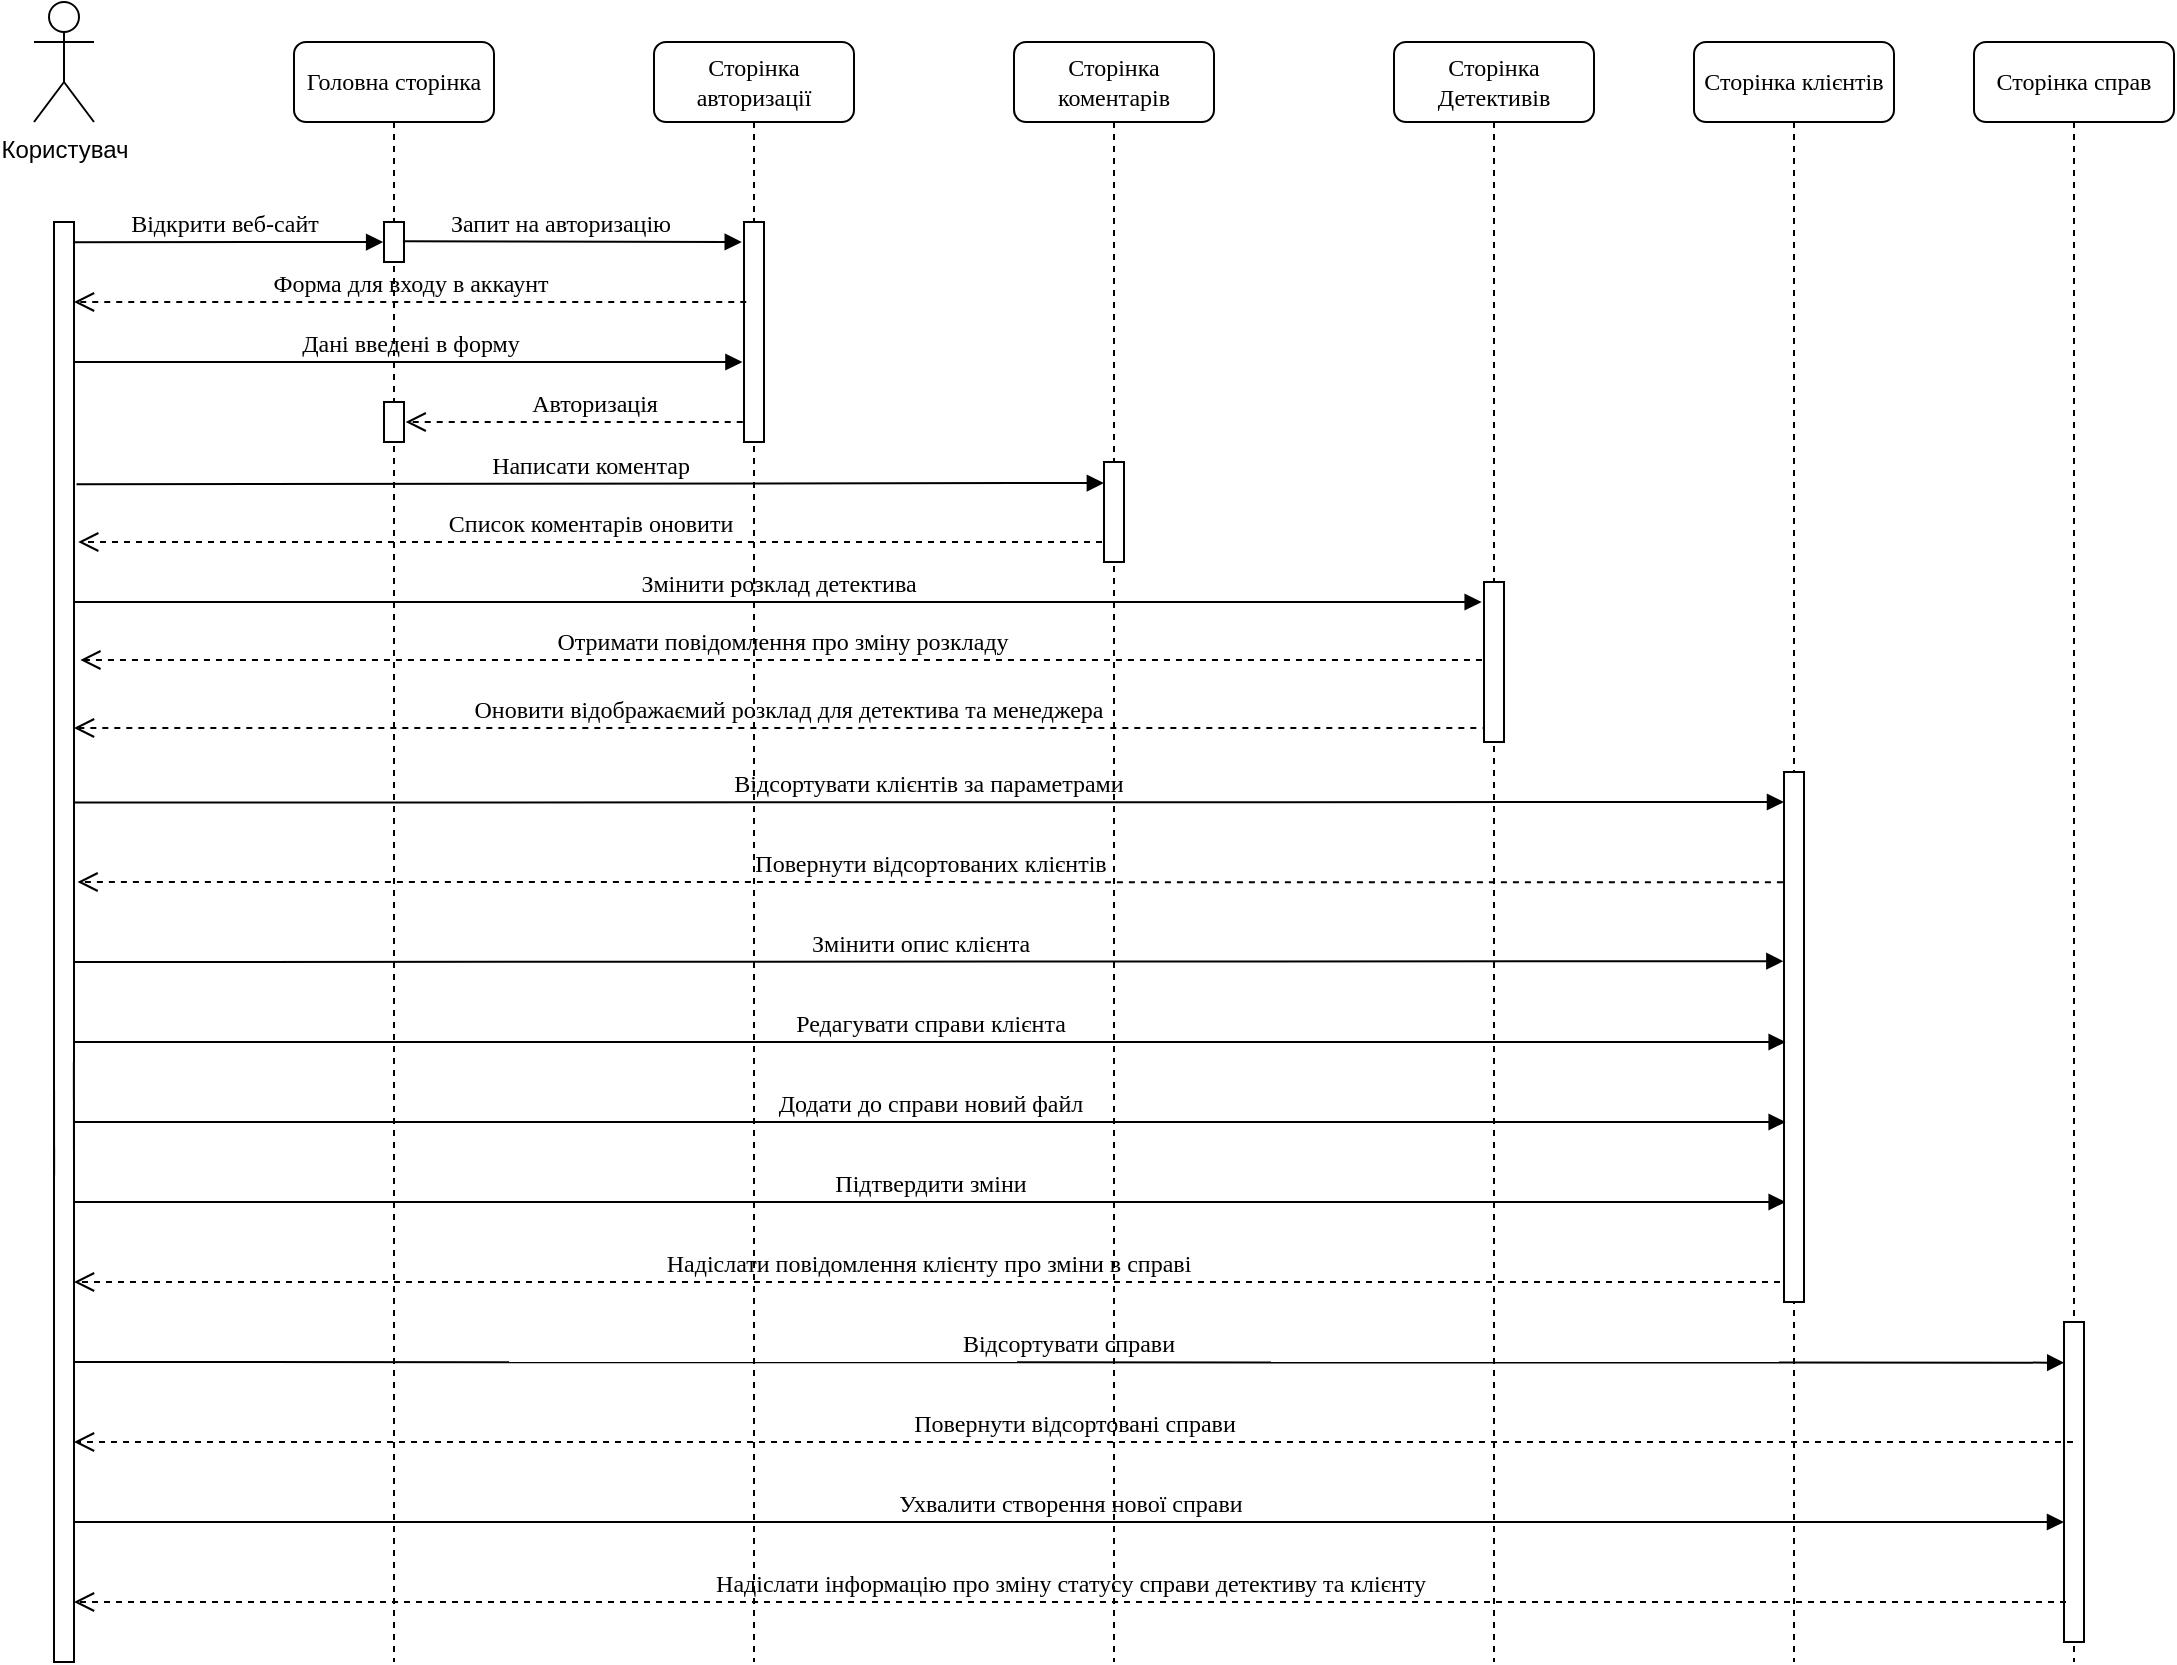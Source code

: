 <mxfile version="24.8.3">
  <diagram name="Page-1" id="13e1069c-82ec-6db2-03f1-153e76fe0fe0">
    <mxGraphModel dx="1062" dy="573" grid="1" gridSize="10" guides="1" tooltips="1" connect="1" arrows="1" fold="1" page="1" pageScale="1" pageWidth="1100" pageHeight="850" background="none" math="0" shadow="0">
      <root>
        <mxCell id="0" />
        <mxCell id="1" parent="0" />
        <mxCell id="7baba1c4bc27f4b0-2" value="Головна сторінка" style="shape=umlLifeline;perimeter=lifelinePerimeter;whiteSpace=wrap;html=1;container=1;collapsible=0;recursiveResize=0;outlineConnect=0;rounded=1;shadow=0;comic=0;labelBackgroundColor=none;strokeWidth=1;fontFamily=Verdana;fontSize=12;align=center;" parent="1" vertex="1">
          <mxGeometry x="240" y="80" width="100" height="810" as="geometry" />
        </mxCell>
        <mxCell id="7baba1c4bc27f4b0-10" value="" style="html=1;points=[];perimeter=orthogonalPerimeter;rounded=0;shadow=0;comic=0;labelBackgroundColor=none;strokeWidth=1;fontFamily=Verdana;fontSize=12;align=center;" parent="7baba1c4bc27f4b0-2" vertex="1">
          <mxGeometry x="45" y="90" width="10" height="20" as="geometry" />
        </mxCell>
        <mxCell id="R_-QE0CHb6OJqJzvKBny-4" value="" style="html=1;points=[];perimeter=orthogonalPerimeter;rounded=0;shadow=0;comic=0;labelBackgroundColor=none;strokeWidth=1;fontFamily=Verdana;fontSize=12;align=center;" vertex="1" parent="7baba1c4bc27f4b0-2">
          <mxGeometry x="45" y="180" width="10" height="20" as="geometry" />
        </mxCell>
        <mxCell id="R_-QE0CHb6OJqJzvKBny-6" value="Авторизація" style="html=1;verticalAlign=bottom;endArrow=open;dashed=1;endSize=8;labelBackgroundColor=none;fontFamily=Verdana;fontSize=12;edgeStyle=elbowEdgeStyle;elbow=vertical;entryX=1.083;entryY=0.479;entryDx=0;entryDy=0;entryPerimeter=0;" edge="1" parent="7baba1c4bc27f4b0-2" target="R_-QE0CHb6OJqJzvKBny-4">
          <mxGeometry relative="1" as="geometry">
            <mxPoint x="60" y="190" as="targetPoint" />
            <Array as="points">
              <mxPoint x="70" y="190" />
              <mxPoint x="100" y="190" />
            </Array>
            <mxPoint x="235" y="180" as="sourcePoint" />
          </mxGeometry>
        </mxCell>
        <mxCell id="7baba1c4bc27f4b0-3" value="Сторінка авторизації" style="shape=umlLifeline;perimeter=lifelinePerimeter;whiteSpace=wrap;html=1;container=1;collapsible=0;recursiveResize=0;outlineConnect=0;rounded=1;shadow=0;comic=0;labelBackgroundColor=none;strokeWidth=1;fontFamily=Verdana;fontSize=12;align=center;" parent="1" vertex="1">
          <mxGeometry x="420" y="80" width="100" height="810" as="geometry" />
        </mxCell>
        <mxCell id="7baba1c4bc27f4b0-13" value="" style="html=1;points=[];perimeter=orthogonalPerimeter;rounded=0;shadow=0;comic=0;labelBackgroundColor=none;strokeWidth=1;fontFamily=Verdana;fontSize=12;align=center;" parent="7baba1c4bc27f4b0-3" vertex="1">
          <mxGeometry x="45" y="90" width="10" height="110" as="geometry" />
        </mxCell>
        <mxCell id="7baba1c4bc27f4b0-23" value="Змінити розклад детектива" style="html=1;verticalAlign=bottom;endArrow=block;labelBackgroundColor=none;fontFamily=Verdana;fontSize=12;exitX=1.213;exitY=0.61;exitDx=0;exitDy=0;exitPerimeter=0;entryX=-0.117;entryY=0.125;entryDx=0;entryDy=0;entryPerimeter=0;" parent="7baba1c4bc27f4b0-3" target="7baba1c4bc27f4b0-19" edge="1">
          <mxGeometry relative="1" as="geometry">
            <mxPoint x="-290.0" y="280" as="sourcePoint" />
            <mxPoint x="400" y="280" as="targetPoint" />
          </mxGeometry>
        </mxCell>
        <mxCell id="R_-QE0CHb6OJqJzvKBny-9" value="Оновити відображаємий розклад для детектива та менеджера" style="html=1;verticalAlign=bottom;endArrow=open;dashed=1;endSize=8;labelBackgroundColor=none;fontFamily=Verdana;fontSize=12;edgeStyle=elbowEdgeStyle;elbow=vertical;exitX=0.443;exitY=0.435;exitDx=0;exitDy=0;exitPerimeter=0;entryX=1.281;entryY=0.497;entryDx=0;entryDy=0;entryPerimeter=0;" edge="1" parent="7baba1c4bc27f4b0-3">
          <mxGeometry relative="1" as="geometry">
            <mxPoint x="-290" y="343" as="targetPoint" />
            <Array as="points">
              <mxPoint x="213" y="343" />
              <mxPoint x="243" y="343" />
            </Array>
            <mxPoint x="422" y="345" as="sourcePoint" />
          </mxGeometry>
        </mxCell>
        <mxCell id="R_-QE0CHb6OJqJzvKBny-24" value="Ухвалити створення нової справи" style="html=1;verticalAlign=bottom;endArrow=block;labelBackgroundColor=none;fontFamily=Verdana;fontSize=12;exitX=0.918;exitY=0.658;exitDx=0;exitDy=0;exitPerimeter=0;entryX=0.011;entryY=0.127;entryDx=0;entryDy=0;entryPerimeter=0;" edge="1" parent="7baba1c4bc27f4b0-3">
          <mxGeometry relative="1" as="geometry">
            <mxPoint x="-290" y="740.0" as="sourcePoint" />
            <mxPoint x="705" y="740" as="targetPoint" />
          </mxGeometry>
        </mxCell>
        <mxCell id="7baba1c4bc27f4b0-4" value="Сторінка коментарів" style="shape=umlLifeline;perimeter=lifelinePerimeter;whiteSpace=wrap;html=1;container=1;collapsible=0;recursiveResize=0;outlineConnect=0;rounded=1;shadow=0;comic=0;labelBackgroundColor=none;strokeWidth=1;fontFamily=Verdana;fontSize=12;align=center;" parent="1" vertex="1">
          <mxGeometry x="600" y="80" width="100" height="810" as="geometry" />
        </mxCell>
        <mxCell id="7baba1c4bc27f4b0-26" value="Відсортувати клієнтів за параметрами" style="html=1;verticalAlign=bottom;endArrow=block;labelBackgroundColor=none;fontFamily=Verdana;fontSize=12;exitX=0.918;exitY=0.658;exitDx=0;exitDy=0;exitPerimeter=0;entryX=-0.047;entryY=0.079;entryDx=0;entryDy=0;entryPerimeter=0;" parent="7baba1c4bc27f4b0-4" edge="1">
          <mxGeometry relative="1" as="geometry">
            <mxPoint x="-470.35" y="380.26" as="sourcePoint" />
            <mxPoint x="385.0" y="380" as="targetPoint" />
          </mxGeometry>
        </mxCell>
        <mxCell id="R_-QE0CHb6OJqJzvKBny-11" value="Змінити опис клієнта" style="html=1;verticalAlign=bottom;endArrow=block;labelBackgroundColor=none;fontFamily=Verdana;fontSize=12;exitX=0.918;exitY=0.658;exitDx=0;exitDy=0;exitPerimeter=0;entryX=-0.032;entryY=0.357;entryDx=0;entryDy=0;entryPerimeter=0;" edge="1" parent="7baba1c4bc27f4b0-4" target="7baba1c4bc27f4b0-28">
          <mxGeometry relative="1" as="geometry">
            <mxPoint x="-478.0" y="460.0" as="sourcePoint" />
            <mxPoint x="377.82" y="460" as="targetPoint" />
          </mxGeometry>
        </mxCell>
        <mxCell id="7baba1c4bc27f4b0-5" value="Сторінка Детективів" style="shape=umlLifeline;perimeter=lifelinePerimeter;whiteSpace=wrap;html=1;container=1;collapsible=0;recursiveResize=0;outlineConnect=0;rounded=1;shadow=0;comic=0;labelBackgroundColor=none;strokeWidth=1;fontFamily=Verdana;fontSize=12;align=center;" parent="1" vertex="1">
          <mxGeometry x="790" y="80" width="100" height="810" as="geometry" />
        </mxCell>
        <mxCell id="7baba1c4bc27f4b0-19" value="" style="html=1;points=[];perimeter=orthogonalPerimeter;rounded=0;shadow=0;comic=0;labelBackgroundColor=none;strokeWidth=1;fontFamily=Verdana;fontSize=12;align=center;" parent="7baba1c4bc27f4b0-5" vertex="1">
          <mxGeometry x="45" y="270" width="10" height="80" as="geometry" />
        </mxCell>
        <mxCell id="R_-QE0CHb6OJqJzvKBny-19" value="Надіслати повідомлення клієнту про зміни в справі" style="html=1;verticalAlign=bottom;endArrow=open;dashed=1;endSize=8;labelBackgroundColor=none;fontFamily=Verdana;fontSize=12;edgeStyle=elbowEdgeStyle;elbow=vertical;entryX=1.177;entryY=0.751;entryDx=0;entryDy=0;entryPerimeter=0;exitX=-0.018;exitY=0.258;exitDx=0;exitDy=0;exitPerimeter=0;" edge="1" parent="7baba1c4bc27f4b0-5">
          <mxGeometry relative="1" as="geometry">
            <mxPoint x="-660" y="620" as="targetPoint" />
            <Array as="points">
              <mxPoint x="-19" y="620" />
              <mxPoint x="11" y="620" />
            </Array>
            <mxPoint x="193" y="620" as="sourcePoint" />
          </mxGeometry>
        </mxCell>
        <mxCell id="R_-QE0CHb6OJqJzvKBny-20" value="Підтвердити зміни" style="html=1;verticalAlign=bottom;endArrow=block;labelBackgroundColor=none;fontFamily=Verdana;fontSize=12;exitX=0.918;exitY=0.658;exitDx=0;exitDy=0;exitPerimeter=0;entryX=-0.047;entryY=0.079;entryDx=0;entryDy=0;entryPerimeter=0;" edge="1" parent="7baba1c4bc27f4b0-5">
          <mxGeometry relative="1" as="geometry">
            <mxPoint x="-660" y="580.0" as="sourcePoint" />
            <mxPoint x="195.82" y="580" as="targetPoint" />
          </mxGeometry>
        </mxCell>
        <mxCell id="R_-QE0CHb6OJqJzvKBny-21" value="Відсортувати справи" style="html=1;verticalAlign=bottom;endArrow=block;labelBackgroundColor=none;fontFamily=Verdana;fontSize=12;exitX=0.918;exitY=0.658;exitDx=0;exitDy=0;exitPerimeter=0;entryX=0.011;entryY=0.127;entryDx=0;entryDy=0;entryPerimeter=0;" edge="1" parent="7baba1c4bc27f4b0-5" target="7baba1c4bc27f4b0-25">
          <mxGeometry relative="1" as="geometry">
            <mxPoint x="-660" y="660.0" as="sourcePoint" />
            <mxPoint x="195.82" y="660" as="targetPoint" />
          </mxGeometry>
        </mxCell>
        <mxCell id="7baba1c4bc27f4b0-6" value="Сторінка клієнтів" style="shape=umlLifeline;perimeter=lifelinePerimeter;whiteSpace=wrap;html=1;container=1;collapsible=0;recursiveResize=0;outlineConnect=0;rounded=1;shadow=0;comic=0;labelBackgroundColor=none;strokeWidth=1;fontFamily=Verdana;fontSize=12;align=center;" parent="1" vertex="1">
          <mxGeometry x="940" y="80" width="100" height="810" as="geometry" />
        </mxCell>
        <mxCell id="7baba1c4bc27f4b0-28" value="" style="html=1;points=[];perimeter=orthogonalPerimeter;rounded=0;shadow=0;comic=0;labelBackgroundColor=none;strokeWidth=1;fontFamily=Verdana;fontSize=12;align=center;" parent="7baba1c4bc27f4b0-6" vertex="1">
          <mxGeometry x="45" y="365" width="10" height="265" as="geometry" />
        </mxCell>
        <mxCell id="7baba1c4bc27f4b0-7" value="Сторінка справ" style="shape=umlLifeline;perimeter=lifelinePerimeter;whiteSpace=wrap;html=1;container=1;collapsible=0;recursiveResize=0;outlineConnect=0;rounded=1;shadow=0;comic=0;labelBackgroundColor=none;strokeWidth=1;fontFamily=Verdana;fontSize=12;align=center;" parent="1" vertex="1">
          <mxGeometry x="1080" y="80" width="100" height="810" as="geometry" />
        </mxCell>
        <mxCell id="7baba1c4bc27f4b0-25" value="" style="html=1;points=[];perimeter=orthogonalPerimeter;rounded=0;shadow=0;comic=0;labelBackgroundColor=none;strokeColor=#000000;strokeWidth=1;fillColor=#FFFFFF;fontFamily=Verdana;fontSize=12;fontColor=#000000;align=center;" parent="7baba1c4bc27f4b0-7" vertex="1">
          <mxGeometry x="45" y="640" width="10" height="160" as="geometry" />
        </mxCell>
        <mxCell id="7baba1c4bc27f4b0-16" value="" style="html=1;points=[];perimeter=orthogonalPerimeter;rounded=0;shadow=0;comic=0;labelBackgroundColor=none;strokeWidth=1;fontFamily=Verdana;fontSize=12;align=center;" parent="1" vertex="1">
          <mxGeometry x="645" y="290" width="10" height="50" as="geometry" />
        </mxCell>
        <mxCell id="7baba1c4bc27f4b0-11" value="Відкрити веб-сайт" style="html=1;verticalAlign=bottom;endArrow=block;labelBackgroundColor=none;fontFamily=Verdana;fontSize=12;edgeStyle=elbowEdgeStyle;elbow=vertical;exitX=0.43;exitY=0.023;exitDx=0;exitDy=0;exitPerimeter=0;entryX=-0.043;entryY=0.472;entryDx=0;entryDy=0;entryPerimeter=0;" parent="1" source="R_-QE0CHb6OJqJzvKBny-1" target="7baba1c4bc27f4b0-10" edge="1">
          <mxGeometry relative="1" as="geometry">
            <mxPoint x="165" y="180.043" as="sourcePoint" />
            <mxPoint x="280" y="180" as="targetPoint" />
          </mxGeometry>
        </mxCell>
        <mxCell id="7baba1c4bc27f4b0-14" value="Запит на авторизацію" style="html=1;verticalAlign=bottom;endArrow=block;labelBackgroundColor=none;fontFamily=Verdana;fontSize=12;edgeStyle=elbowEdgeStyle;elbow=vertical;exitX=0.948;exitY=0.48;exitDx=0;exitDy=0;exitPerimeter=0;entryX=-0.113;entryY=0.091;entryDx=0;entryDy=0;entryPerimeter=0;" parent="1" source="7baba1c4bc27f4b0-10" target="7baba1c4bc27f4b0-13" edge="1">
          <mxGeometry x="-0.067" relative="1" as="geometry">
            <mxPoint x="300" y="180" as="sourcePoint" />
            <mxPoint x="460" y="180" as="targetPoint" />
            <mxPoint as="offset" />
            <Array as="points">
              <mxPoint x="300" y="180" />
            </Array>
          </mxGeometry>
        </mxCell>
        <mxCell id="R_-QE0CHb6OJqJzvKBny-1" value="" style="html=1;points=[];perimeter=orthogonalPerimeter;rounded=0;shadow=0;comic=0;labelBackgroundColor=none;strokeWidth=1;fontFamily=Verdana;fontSize=12;align=center;" vertex="1" parent="1">
          <mxGeometry x="120" y="170" width="10" height="440" as="geometry" />
        </mxCell>
        <mxCell id="R_-QE0CHb6OJqJzvKBny-2" value="Користувач" style="shape=umlActor;verticalLabelPosition=bottom;verticalAlign=top;html=1;" vertex="1" parent="1">
          <mxGeometry x="110" y="60" width="30" height="60" as="geometry" />
        </mxCell>
        <mxCell id="R_-QE0CHb6OJqJzvKBny-3" value="Форма для входу в аккаунт" style="html=1;verticalAlign=bottom;endArrow=open;dashed=1;endSize=8;labelBackgroundColor=none;fontFamily=Verdana;fontSize=12;edgeStyle=elbowEdgeStyle;elbow=vertical;exitX=0.113;exitY=0.364;exitDx=0;exitDy=0;exitPerimeter=0;" edge="1" parent="1" source="7baba1c4bc27f4b0-13">
          <mxGeometry relative="1" as="geometry">
            <mxPoint x="130" y="210" as="targetPoint" />
            <Array as="points">
              <mxPoint x="280" y="210" />
              <mxPoint x="310" y="210" />
            </Array>
            <mxPoint x="460" y="210" as="sourcePoint" />
          </mxGeometry>
        </mxCell>
        <mxCell id="R_-QE0CHb6OJqJzvKBny-5" value="Дані введені в форму" style="html=1;verticalAlign=bottom;endArrow=block;labelBackgroundColor=none;fontFamily=Verdana;fontSize=12;edgeStyle=elbowEdgeStyle;elbow=vertical;entryX=-0.078;entryY=0.639;entryDx=0;entryDy=0;entryPerimeter=0;" edge="1" parent="1" target="7baba1c4bc27f4b0-13">
          <mxGeometry relative="1" as="geometry">
            <mxPoint x="130" y="240" as="sourcePoint" />
            <Array as="points">
              <mxPoint x="145" y="240" />
            </Array>
            <mxPoint x="460" y="240" as="targetPoint" />
          </mxGeometry>
        </mxCell>
        <mxCell id="7baba1c4bc27f4b0-17" value="Написати коментар" style="html=1;verticalAlign=bottom;endArrow=block;labelBackgroundColor=none;fontFamily=Verdana;fontSize=12;edgeStyle=elbowEdgeStyle;elbow=vertical;exitX=1.126;exitY=0.298;exitDx=0;exitDy=0;exitPerimeter=0;entryX=-0.006;entryY=0.203;entryDx=0;entryDy=0;entryPerimeter=0;" parent="1" source="R_-QE0CHb6OJqJzvKBny-1" target="7baba1c4bc27f4b0-16" edge="1">
          <mxGeometry relative="1" as="geometry">
            <mxPoint x="140" y="300.0" as="sourcePoint" />
            <Array as="points" />
            <mxPoint x="640" y="301" as="targetPoint" />
          </mxGeometry>
        </mxCell>
        <mxCell id="R_-QE0CHb6OJqJzvKBny-7" value="Список коментарів оновити " style="html=1;verticalAlign=bottom;endArrow=open;dashed=1;endSize=8;labelBackgroundColor=none;fontFamily=Verdana;fontSize=12;edgeStyle=elbowEdgeStyle;elbow=vertical;entryX=1.211;entryY=0.364;entryDx=0;entryDy=0;entryPerimeter=0;" edge="1" parent="1" target="R_-QE0CHb6OJqJzvKBny-1">
          <mxGeometry relative="1" as="geometry">
            <mxPoint x="160" y="330" as="targetPoint" />
            <Array as="points">
              <mxPoint x="435" y="330" />
              <mxPoint x="465" y="330" />
            </Array>
            <mxPoint x="644" y="330" as="sourcePoint" />
          </mxGeometry>
        </mxCell>
        <mxCell id="R_-QE0CHb6OJqJzvKBny-8" value="Отримати повідомлення про зміну розкладу" style="html=1;verticalAlign=bottom;endArrow=open;dashed=1;endSize=8;labelBackgroundColor=none;fontFamily=Verdana;fontSize=12;edgeStyle=elbowEdgeStyle;elbow=vertical;entryX=1.318;entryY=0.498;entryDx=0;entryDy=0;entryPerimeter=0;exitX=-0.102;exitY=0.488;exitDx=0;exitDy=0;exitPerimeter=0;" edge="1" parent="1" source="7baba1c4bc27f4b0-19" target="R_-QE0CHb6OJqJzvKBny-1">
          <mxGeometry relative="1" as="geometry">
            <mxPoint x="333" y="389" as="targetPoint" />
            <Array as="points">
              <mxPoint x="636" y="389" />
              <mxPoint x="666" y="389" />
            </Array>
            <mxPoint x="830" y="389" as="sourcePoint" />
          </mxGeometry>
        </mxCell>
        <mxCell id="R_-QE0CHb6OJqJzvKBny-12" value="Редагувати справи клієнта" style="html=1;verticalAlign=bottom;endArrow=block;labelBackgroundColor=none;fontFamily=Verdana;fontSize=12;exitX=0.918;exitY=0.658;exitDx=0;exitDy=0;exitPerimeter=0;entryX=-0.047;entryY=0.079;entryDx=0;entryDy=0;entryPerimeter=0;" edge="1" parent="1">
          <mxGeometry relative="1" as="geometry">
            <mxPoint x="130.0" y="580.0" as="sourcePoint" />
            <mxPoint x="985.82" y="580" as="targetPoint" />
          </mxGeometry>
        </mxCell>
        <mxCell id="R_-QE0CHb6OJqJzvKBny-13" value="Повернути відсортованих клієнтів" style="html=1;verticalAlign=bottom;endArrow=open;dashed=1;endSize=8;labelBackgroundColor=none;fontFamily=Verdana;fontSize=12;edgeStyle=elbowEdgeStyle;elbow=vertical;entryX=1.177;entryY=0.751;entryDx=0;entryDy=0;entryPerimeter=0;exitX=-0.055;exitY=0.208;exitDx=0;exitDy=0;exitPerimeter=0;" edge="1" parent="1" source="7baba1c4bc27f4b0-28" target="R_-QE0CHb6OJqJzvKBny-1">
          <mxGeometry relative="1" as="geometry">
            <mxPoint x="270" y="500" as="targetPoint" />
            <Array as="points">
              <mxPoint x="773" y="500" />
              <mxPoint x="803" y="500" />
            </Array>
            <mxPoint x="980" y="500" as="sourcePoint" />
          </mxGeometry>
        </mxCell>
        <mxCell id="R_-QE0CHb6OJqJzvKBny-14" value="" style="html=1;points=[];perimeter=orthogonalPerimeter;rounded=0;shadow=0;comic=0;labelBackgroundColor=none;strokeWidth=1;fontFamily=Verdana;fontSize=12;align=center;" vertex="1" parent="1">
          <mxGeometry x="120" y="610" width="10" height="280" as="geometry" />
        </mxCell>
        <mxCell id="R_-QE0CHb6OJqJzvKBny-15" value="" style="rounded=0;whiteSpace=wrap;html=1;strokeColor=none;perimeterSpacing=1;strokeWidth=0;shadow=0;" vertex="1" parent="1">
          <mxGeometry x="120" y="590" width="10" height="30" as="geometry" />
        </mxCell>
        <mxCell id="R_-QE0CHb6OJqJzvKBny-16" value="" style="endArrow=none;html=1;rounded=0;entryX=1.012;entryY=0.945;entryDx=0;entryDy=0;entryPerimeter=0;exitX=1.019;exitY=0.074;exitDx=0;exitDy=0;exitPerimeter=0;" edge="1" parent="1">
          <mxGeometry width="50" height="50" relative="1" as="geometry">
            <mxPoint x="130" y="646.76" as="sourcePoint" />
            <mxPoint x="129.93" y="590" as="targetPoint" />
          </mxGeometry>
        </mxCell>
        <mxCell id="R_-QE0CHb6OJqJzvKBny-17" value="" style="endArrow=none;html=1;rounded=0;entryX=1.012;entryY=0.945;entryDx=0;entryDy=0;entryPerimeter=0;exitX=1.019;exitY=0.074;exitDx=0;exitDy=0;exitPerimeter=0;" edge="1" parent="1">
          <mxGeometry width="50" height="50" relative="1" as="geometry">
            <mxPoint x="120.07" y="646.76" as="sourcePoint" />
            <mxPoint x="120" y="590" as="targetPoint" />
          </mxGeometry>
        </mxCell>
        <mxCell id="R_-QE0CHb6OJqJzvKBny-18" value="Додати до справи новий файл" style="html=1;verticalAlign=bottom;endArrow=block;labelBackgroundColor=none;fontFamily=Verdana;fontSize=12;exitX=0.918;exitY=0.658;exitDx=0;exitDy=0;exitPerimeter=0;entryX=-0.047;entryY=0.079;entryDx=0;entryDy=0;entryPerimeter=0;" edge="1" parent="1">
          <mxGeometry relative="1" as="geometry">
            <mxPoint x="130.0" y="620.0" as="sourcePoint" />
            <mxPoint x="985.82" y="620" as="targetPoint" />
          </mxGeometry>
        </mxCell>
        <mxCell id="R_-QE0CHb6OJqJzvKBny-25" value="Надіслати інформацію про зміну статусу справи детективу та клієнту" style="html=1;verticalAlign=bottom;endArrow=open;dashed=1;endSize=8;labelBackgroundColor=none;fontFamily=Verdana;fontSize=12;edgeStyle=elbowEdgeStyle;elbow=vertical;" edge="1" parent="1">
          <mxGeometry relative="1" as="geometry">
            <mxPoint x="130" y="860" as="targetPoint" />
            <Array as="points">
              <mxPoint x="761" y="860" />
              <mxPoint x="791" y="860" />
            </Array>
            <mxPoint x="1126" y="860" as="sourcePoint" />
          </mxGeometry>
        </mxCell>
        <mxCell id="R_-QE0CHb6OJqJzvKBny-22" value="Повернути відсортовані справи" style="html=1;verticalAlign=bottom;endArrow=open;dashed=1;endSize=8;labelBackgroundColor=none;fontFamily=Verdana;fontSize=12;edgeStyle=elbowEdgeStyle;elbow=vertical;entryX=1;entryY=0.607;entryDx=0;entryDy=0;entryPerimeter=0;" edge="1" parent="1" source="7baba1c4bc27f4b0-7" target="R_-QE0CHb6OJqJzvKBny-14">
          <mxGeometry relative="1" as="geometry">
            <mxPoint x="140" y="780" as="targetPoint" />
            <Array as="points">
              <mxPoint x="765" y="780" />
              <mxPoint x="795" y="780" />
            </Array>
            <mxPoint x="976" y="780" as="sourcePoint" />
          </mxGeometry>
        </mxCell>
      </root>
    </mxGraphModel>
  </diagram>
</mxfile>
